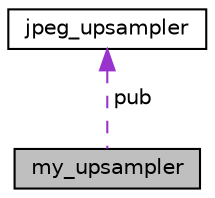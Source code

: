 digraph "my_upsampler"
{
  edge [fontname="Helvetica",fontsize="10",labelfontname="Helvetica",labelfontsize="10"];
  node [fontname="Helvetica",fontsize="10",shape=record];
  Node1 [label="my_upsampler",height=0.2,width=0.4,color="black", fillcolor="grey75", style="filled", fontcolor="black"];
  Node2 -> Node1 [dir="back",color="darkorchid3",fontsize="10",style="dashed",label=" pub" ];
  Node2 [label="jpeg_upsampler",height=0.2,width=0.4,color="black", fillcolor="white", style="filled",URL="$structjpeg__upsampler.html"];
}
